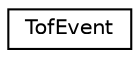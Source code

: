digraph "Graphical Class Hierarchy"
{
 // LATEX_PDF_SIZE
  edge [fontname="Helvetica",fontsize="10",labelfontname="Helvetica",labelfontsize="10"];
  node [fontname="Helvetica",fontsize="10",shape=record];
  rankdir="LR";
  Node0 [label="TofEvent",height=0.2,width=0.4,color="black", fillcolor="white", style="filled",URL="$structTofEvent.html",tooltip=" "];
}
